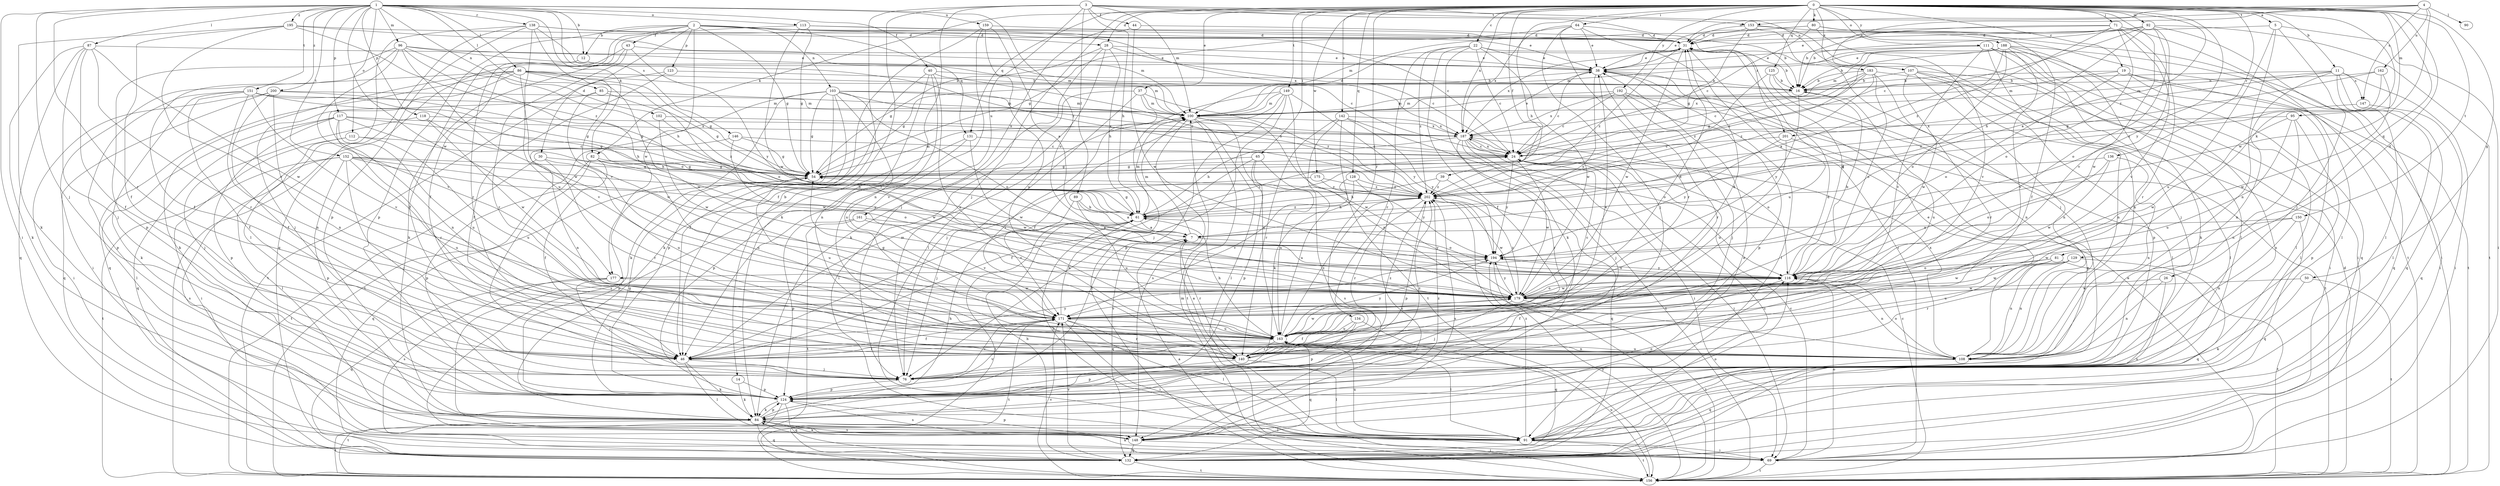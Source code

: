 strict digraph  {
0;
1;
2;
3;
4;
5;
7;
11;
12;
14;
16;
19;
22;
24;
26;
28;
30;
31;
37;
38;
39;
40;
43;
44;
46;
50;
54;
61;
64;
65;
69;
71;
76;
80;
81;
82;
84;
85;
86;
87;
89;
90;
91;
92;
95;
96;
100;
102;
103;
107;
108;
111;
112;
113;
116;
117;
118;
123;
124;
125;
128;
129;
131;
132;
134;
136;
138;
140;
142;
146;
147;
148;
149;
150;
151;
152;
153;
156;
159;
161;
162;
163;
171;
175;
177;
179;
183;
187;
188;
192;
194;
195;
200;
201;
202;
0 -> 5  [label=a];
0 -> 7  [label=a];
0 -> 11  [label=b];
0 -> 19  [label=c];
0 -> 22  [label=c];
0 -> 26  [label=d];
0 -> 28  [label=d];
0 -> 37  [label=e];
0 -> 39  [label=f];
0 -> 50  [label=g];
0 -> 61  [label=h];
0 -> 64  [label=i];
0 -> 65  [label=i];
0 -> 71  [label=j];
0 -> 76  [label=j];
0 -> 80  [label=k];
0 -> 81  [label=k];
0 -> 82  [label=k];
0 -> 92  [label=m];
0 -> 95  [label=m];
0 -> 111  [label=o];
0 -> 125  [label=q];
0 -> 128  [label=q];
0 -> 129  [label=q];
0 -> 131  [label=q];
0 -> 134  [label=r];
0 -> 136  [label=r];
0 -> 142  [label=s];
0 -> 149  [label=t];
0 -> 150  [label=t];
0 -> 171  [label=v];
0 -> 175  [label=w];
0 -> 183  [label=x];
0 -> 187  [label=x];
0 -> 188  [label=y];
0 -> 192  [label=y];
0 -> 194  [label=y];
1 -> 12  [label=b];
1 -> 40  [label=f];
1 -> 69  [label=i];
1 -> 76  [label=j];
1 -> 82  [label=k];
1 -> 85  [label=l];
1 -> 86  [label=l];
1 -> 87  [label=l];
1 -> 96  [label=m];
1 -> 102  [label=n];
1 -> 112  [label=o];
1 -> 113  [label=o];
1 -> 116  [label=o];
1 -> 117  [label=p];
1 -> 118  [label=p];
1 -> 138  [label=r];
1 -> 140  [label=r];
1 -> 146  [label=s];
1 -> 151  [label=t];
1 -> 152  [label=t];
1 -> 159  [label=u];
1 -> 177  [label=w];
1 -> 195  [label=z];
1 -> 200  [label=z];
2 -> 12  [label=b];
2 -> 24  [label=c];
2 -> 28  [label=d];
2 -> 30  [label=d];
2 -> 43  [label=f];
2 -> 54  [label=g];
2 -> 103  [label=n];
2 -> 123  [label=p];
2 -> 124  [label=p];
2 -> 131  [label=q];
2 -> 140  [label=r];
2 -> 177  [label=w];
2 -> 187  [label=x];
3 -> 14  [label=b];
3 -> 44  [label=f];
3 -> 46  [label=f];
3 -> 61  [label=h];
3 -> 84  [label=k];
3 -> 89  [label=l];
3 -> 100  [label=m];
3 -> 107  [label=n];
3 -> 153  [label=t];
3 -> 161  [label=u];
3 -> 201  [label=z];
4 -> 31  [label=d];
4 -> 90  [label=l];
4 -> 107  [label=n];
4 -> 147  [label=s];
4 -> 153  [label=t];
4 -> 162  [label=u];
4 -> 177  [label=w];
5 -> 31  [label=d];
5 -> 69  [label=i];
5 -> 91  [label=l];
5 -> 108  [label=n];
5 -> 163  [label=u];
7 -> 100  [label=m];
7 -> 132  [label=q];
7 -> 140  [label=r];
7 -> 194  [label=y];
11 -> 16  [label=b];
11 -> 69  [label=i];
11 -> 91  [label=l];
11 -> 100  [label=m];
11 -> 108  [label=n];
11 -> 132  [label=q];
11 -> 147  [label=s];
11 -> 201  [label=z];
12 -> 24  [label=c];
12 -> 46  [label=f];
14 -> 84  [label=k];
14 -> 124  [label=p];
16 -> 100  [label=m];
16 -> 163  [label=u];
16 -> 194  [label=y];
19 -> 16  [label=b];
19 -> 69  [label=i];
19 -> 91  [label=l];
19 -> 100  [label=m];
19 -> 116  [label=o];
19 -> 132  [label=q];
22 -> 16  [label=b];
22 -> 24  [label=c];
22 -> 38  [label=e];
22 -> 46  [label=f];
22 -> 84  [label=k];
22 -> 140  [label=r];
22 -> 179  [label=w];
22 -> 202  [label=z];
24 -> 54  [label=g];
24 -> 69  [label=i];
24 -> 179  [label=w];
24 -> 187  [label=x];
24 -> 194  [label=y];
26 -> 108  [label=n];
26 -> 148  [label=s];
26 -> 179  [label=w];
28 -> 24  [label=c];
28 -> 38  [label=e];
28 -> 54  [label=g];
28 -> 61  [label=h];
28 -> 84  [label=k];
28 -> 91  [label=l];
30 -> 54  [label=g];
30 -> 140  [label=r];
30 -> 156  [label=t];
30 -> 163  [label=u];
31 -> 38  [label=e];
31 -> 163  [label=u];
31 -> 179  [label=w];
31 -> 187  [label=x];
31 -> 202  [label=z];
37 -> 69  [label=i];
37 -> 76  [label=j];
37 -> 100  [label=m];
37 -> 140  [label=r];
37 -> 202  [label=z];
38 -> 16  [label=b];
38 -> 24  [label=c];
38 -> 54  [label=g];
38 -> 91  [label=l];
38 -> 140  [label=r];
38 -> 194  [label=y];
39 -> 61  [label=h];
39 -> 132  [label=q];
39 -> 202  [label=z];
40 -> 16  [label=b];
40 -> 84  [label=k];
40 -> 108  [label=n];
40 -> 163  [label=u];
40 -> 171  [label=v];
40 -> 202  [label=z];
43 -> 38  [label=e];
43 -> 84  [label=k];
43 -> 140  [label=r];
43 -> 156  [label=t];
43 -> 194  [label=y];
44 -> 31  [label=d];
44 -> 76  [label=j];
44 -> 179  [label=w];
46 -> 76  [label=j];
46 -> 84  [label=k];
46 -> 91  [label=l];
46 -> 100  [label=m];
46 -> 194  [label=y];
50 -> 84  [label=k];
50 -> 156  [label=t];
50 -> 179  [label=w];
54 -> 100  [label=m];
54 -> 124  [label=p];
54 -> 132  [label=q];
54 -> 163  [label=u];
54 -> 202  [label=z];
61 -> 7  [label=a];
61 -> 24  [label=c];
61 -> 54  [label=g];
61 -> 100  [label=m];
61 -> 116  [label=o];
61 -> 156  [label=t];
61 -> 202  [label=z];
64 -> 31  [label=d];
64 -> 38  [label=e];
64 -> 54  [label=g];
64 -> 69  [label=i];
64 -> 76  [label=j];
64 -> 140  [label=r];
64 -> 187  [label=x];
65 -> 46  [label=f];
65 -> 54  [label=g];
65 -> 124  [label=p];
65 -> 148  [label=s];
65 -> 163  [label=u];
69 -> 24  [label=c];
69 -> 84  [label=k];
69 -> 116  [label=o];
69 -> 156  [label=t];
71 -> 16  [label=b];
71 -> 31  [label=d];
71 -> 38  [label=e];
71 -> 91  [label=l];
71 -> 116  [label=o];
71 -> 140  [label=r];
71 -> 171  [label=v];
71 -> 202  [label=z];
76 -> 124  [label=p];
76 -> 171  [label=v];
76 -> 202  [label=z];
80 -> 24  [label=c];
80 -> 31  [label=d];
80 -> 38  [label=e];
80 -> 46  [label=f];
80 -> 156  [label=t];
80 -> 171  [label=v];
81 -> 108  [label=n];
81 -> 116  [label=o];
81 -> 140  [label=r];
81 -> 156  [label=t];
81 -> 179  [label=w];
82 -> 46  [label=f];
82 -> 54  [label=g];
82 -> 76  [label=j];
82 -> 124  [label=p];
82 -> 163  [label=u];
82 -> 179  [label=w];
84 -> 61  [label=h];
84 -> 91  [label=l];
84 -> 116  [label=o];
84 -> 124  [label=p];
84 -> 132  [label=q];
84 -> 148  [label=s];
84 -> 156  [label=t];
85 -> 54  [label=g];
85 -> 100  [label=m];
85 -> 108  [label=n];
85 -> 179  [label=w];
86 -> 16  [label=b];
86 -> 54  [label=g];
86 -> 69  [label=i];
86 -> 76  [label=j];
86 -> 84  [label=k];
86 -> 100  [label=m];
86 -> 116  [label=o];
86 -> 132  [label=q];
86 -> 171  [label=v];
86 -> 179  [label=w];
87 -> 38  [label=e];
87 -> 46  [label=f];
87 -> 76  [label=j];
87 -> 84  [label=k];
87 -> 132  [label=q];
87 -> 140  [label=r];
87 -> 179  [label=w];
89 -> 7  [label=a];
89 -> 61  [label=h];
89 -> 163  [label=u];
89 -> 171  [label=v];
91 -> 61  [label=h];
91 -> 69  [label=i];
91 -> 116  [label=o];
91 -> 156  [label=t];
91 -> 163  [label=u];
91 -> 202  [label=z];
92 -> 16  [label=b];
92 -> 24  [label=c];
92 -> 31  [label=d];
92 -> 61  [label=h];
92 -> 76  [label=j];
92 -> 116  [label=o];
92 -> 156  [label=t];
92 -> 179  [label=w];
95 -> 108  [label=n];
95 -> 124  [label=p];
95 -> 163  [label=u];
95 -> 179  [label=w];
95 -> 187  [label=x];
96 -> 38  [label=e];
96 -> 46  [label=f];
96 -> 61  [label=h];
96 -> 100  [label=m];
96 -> 116  [label=o];
96 -> 124  [label=p];
96 -> 171  [label=v];
96 -> 179  [label=w];
100 -> 31  [label=d];
100 -> 91  [label=l];
100 -> 148  [label=s];
100 -> 156  [label=t];
100 -> 163  [label=u];
100 -> 179  [label=w];
100 -> 187  [label=x];
102 -> 179  [label=w];
102 -> 187  [label=x];
102 -> 202  [label=z];
103 -> 24  [label=c];
103 -> 46  [label=f];
103 -> 54  [label=g];
103 -> 84  [label=k];
103 -> 100  [label=m];
103 -> 116  [label=o];
103 -> 124  [label=p];
103 -> 156  [label=t];
103 -> 163  [label=u];
103 -> 187  [label=x];
107 -> 16  [label=b];
107 -> 69  [label=i];
107 -> 91  [label=l];
107 -> 108  [label=n];
107 -> 124  [label=p];
107 -> 140  [label=r];
108 -> 38  [label=e];
108 -> 116  [label=o];
108 -> 132  [label=q];
108 -> 163  [label=u];
108 -> 187  [label=x];
111 -> 38  [label=e];
111 -> 69  [label=i];
111 -> 84  [label=k];
111 -> 100  [label=m];
111 -> 108  [label=n];
111 -> 132  [label=q];
111 -> 148  [label=s];
111 -> 171  [label=v];
112 -> 24  [label=c];
112 -> 69  [label=i];
112 -> 91  [label=l];
112 -> 163  [label=u];
113 -> 16  [label=b];
113 -> 31  [label=d];
113 -> 46  [label=f];
113 -> 54  [label=g];
113 -> 179  [label=w];
116 -> 16  [label=b];
116 -> 31  [label=d];
116 -> 46  [label=f];
116 -> 108  [label=n];
116 -> 179  [label=w];
116 -> 194  [label=y];
117 -> 54  [label=g];
117 -> 91  [label=l];
117 -> 124  [label=p];
117 -> 132  [label=q];
117 -> 140  [label=r];
117 -> 163  [label=u];
117 -> 179  [label=w];
117 -> 187  [label=x];
118 -> 61  [label=h];
118 -> 76  [label=j];
118 -> 179  [label=w];
118 -> 187  [label=x];
123 -> 16  [label=b];
123 -> 46  [label=f];
123 -> 156  [label=t];
124 -> 54  [label=g];
124 -> 84  [label=k];
124 -> 132  [label=q];
124 -> 148  [label=s];
124 -> 156  [label=t];
124 -> 171  [label=v];
124 -> 202  [label=z];
125 -> 16  [label=b];
125 -> 91  [label=l];
125 -> 108  [label=n];
125 -> 202  [label=z];
128 -> 148  [label=s];
128 -> 163  [label=u];
128 -> 171  [label=v];
128 -> 202  [label=z];
129 -> 108  [label=n];
129 -> 116  [label=o];
129 -> 132  [label=q];
129 -> 163  [label=u];
129 -> 179  [label=w];
131 -> 24  [label=c];
131 -> 124  [label=p];
131 -> 148  [label=s];
131 -> 179  [label=w];
132 -> 24  [label=c];
132 -> 61  [label=h];
132 -> 156  [label=t];
132 -> 171  [label=v];
134 -> 46  [label=f];
134 -> 124  [label=p];
134 -> 132  [label=q];
134 -> 163  [label=u];
136 -> 54  [label=g];
136 -> 108  [label=n];
136 -> 116  [label=o];
136 -> 179  [label=w];
138 -> 31  [label=d];
138 -> 38  [label=e];
138 -> 91  [label=l];
138 -> 124  [label=p];
138 -> 132  [label=q];
138 -> 163  [label=u];
138 -> 171  [label=v];
138 -> 202  [label=z];
140 -> 7  [label=a];
140 -> 91  [label=l];
140 -> 124  [label=p];
140 -> 202  [label=z];
142 -> 84  [label=k];
142 -> 116  [label=o];
142 -> 140  [label=r];
142 -> 156  [label=t];
142 -> 187  [label=x];
142 -> 194  [label=y];
146 -> 24  [label=c];
146 -> 54  [label=g];
146 -> 108  [label=n];
146 -> 179  [label=w];
147 -> 132  [label=q];
147 -> 202  [label=z];
148 -> 38  [label=e];
148 -> 69  [label=i];
148 -> 84  [label=k];
148 -> 124  [label=p];
148 -> 132  [label=q];
149 -> 46  [label=f];
149 -> 76  [label=j];
149 -> 100  [label=m];
149 -> 108  [label=n];
149 -> 124  [label=p];
149 -> 156  [label=t];
149 -> 194  [label=y];
150 -> 7  [label=a];
150 -> 108  [label=n];
150 -> 132  [label=q];
150 -> 179  [label=w];
151 -> 46  [label=f];
151 -> 54  [label=g];
151 -> 61  [label=h];
151 -> 84  [label=k];
151 -> 100  [label=m];
151 -> 108  [label=n];
151 -> 124  [label=p];
151 -> 171  [label=v];
152 -> 54  [label=g];
152 -> 61  [label=h];
152 -> 76  [label=j];
152 -> 116  [label=o];
152 -> 124  [label=p];
152 -> 148  [label=s];
152 -> 156  [label=t];
152 -> 163  [label=u];
152 -> 194  [label=y];
153 -> 31  [label=d];
153 -> 54  [label=g];
153 -> 76  [label=j];
153 -> 91  [label=l];
153 -> 100  [label=m];
153 -> 156  [label=t];
156 -> 7  [label=a];
156 -> 24  [label=c];
156 -> 31  [label=d];
156 -> 38  [label=e];
156 -> 100  [label=m];
156 -> 163  [label=u];
156 -> 171  [label=v];
156 -> 194  [label=y];
159 -> 7  [label=a];
159 -> 31  [label=d];
159 -> 46  [label=f];
159 -> 108  [label=n];
159 -> 163  [label=u];
161 -> 7  [label=a];
161 -> 124  [label=p];
161 -> 156  [label=t];
161 -> 171  [label=v];
162 -> 16  [label=b];
162 -> 54  [label=g];
162 -> 179  [label=w];
162 -> 202  [label=z];
163 -> 31  [label=d];
163 -> 38  [label=e];
163 -> 46  [label=f];
163 -> 61  [label=h];
163 -> 91  [label=l];
163 -> 108  [label=n];
163 -> 132  [label=q];
163 -> 140  [label=r];
163 -> 179  [label=w];
163 -> 194  [label=y];
163 -> 202  [label=z];
171 -> 24  [label=c];
171 -> 31  [label=d];
171 -> 46  [label=f];
171 -> 54  [label=g];
171 -> 61  [label=h];
171 -> 69  [label=i];
171 -> 91  [label=l];
171 -> 140  [label=r];
171 -> 156  [label=t];
171 -> 163  [label=u];
175 -> 76  [label=j];
175 -> 194  [label=y];
175 -> 202  [label=z];
177 -> 76  [label=j];
177 -> 132  [label=q];
177 -> 148  [label=s];
177 -> 179  [label=w];
179 -> 31  [label=d];
179 -> 76  [label=j];
179 -> 116  [label=o];
179 -> 156  [label=t];
179 -> 171  [label=v];
179 -> 194  [label=y];
179 -> 202  [label=z];
183 -> 16  [label=b];
183 -> 24  [label=c];
183 -> 54  [label=g];
183 -> 108  [label=n];
183 -> 116  [label=o];
183 -> 179  [label=w];
183 -> 187  [label=x];
183 -> 202  [label=z];
187 -> 24  [label=c];
187 -> 38  [label=e];
187 -> 61  [label=h];
187 -> 69  [label=i];
187 -> 76  [label=j];
187 -> 116  [label=o];
187 -> 140  [label=r];
187 -> 156  [label=t];
188 -> 7  [label=a];
188 -> 16  [label=b];
188 -> 38  [label=e];
188 -> 76  [label=j];
188 -> 91  [label=l];
188 -> 100  [label=m];
188 -> 116  [label=o];
188 -> 156  [label=t];
188 -> 171  [label=v];
188 -> 202  [label=z];
192 -> 24  [label=c];
192 -> 76  [label=j];
192 -> 100  [label=m];
192 -> 124  [label=p];
192 -> 156  [label=t];
192 -> 187  [label=x];
194 -> 116  [label=o];
194 -> 156  [label=t];
195 -> 31  [label=d];
195 -> 46  [label=f];
195 -> 84  [label=k];
195 -> 100  [label=m];
195 -> 171  [label=v];
195 -> 202  [label=z];
200 -> 46  [label=f];
200 -> 54  [label=g];
200 -> 69  [label=i];
200 -> 100  [label=m];
200 -> 108  [label=n];
200 -> 132  [label=q];
201 -> 24  [label=c];
201 -> 124  [label=p];
201 -> 163  [label=u];
201 -> 194  [label=y];
202 -> 61  [label=h];
202 -> 124  [label=p];
202 -> 140  [label=r];
202 -> 148  [label=s];
202 -> 179  [label=w];
}
